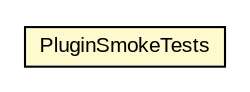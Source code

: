#!/usr/local/bin/dot
#
# Class diagram 
# Generated by UMLGraph version R5_6-24-gf6e263 (http://www.umlgraph.org/)
#

digraph G {
	edge [fontname="arial",fontsize=10,labelfontname="arial",labelfontsize=10];
	node [fontname="arial",fontsize=10,shape=plaintext];
	nodesep=0.25;
	ranksep=0.5;
	// org.miloss.fgsms.plugins.PluginSmokeTests
	c2275 [label=<<table title="org.miloss.fgsms.plugins.PluginSmokeTests" border="0" cellborder="1" cellspacing="0" cellpadding="2" port="p" bgcolor="lemonChiffon" href="./PluginSmokeTests.html">
		<tr><td><table border="0" cellspacing="0" cellpadding="1">
<tr><td align="center" balign="center"> PluginSmokeTests </td></tr>
		</table></td></tr>
		</table>>, URL="./PluginSmokeTests.html", fontname="arial", fontcolor="black", fontsize=10.0];
}

